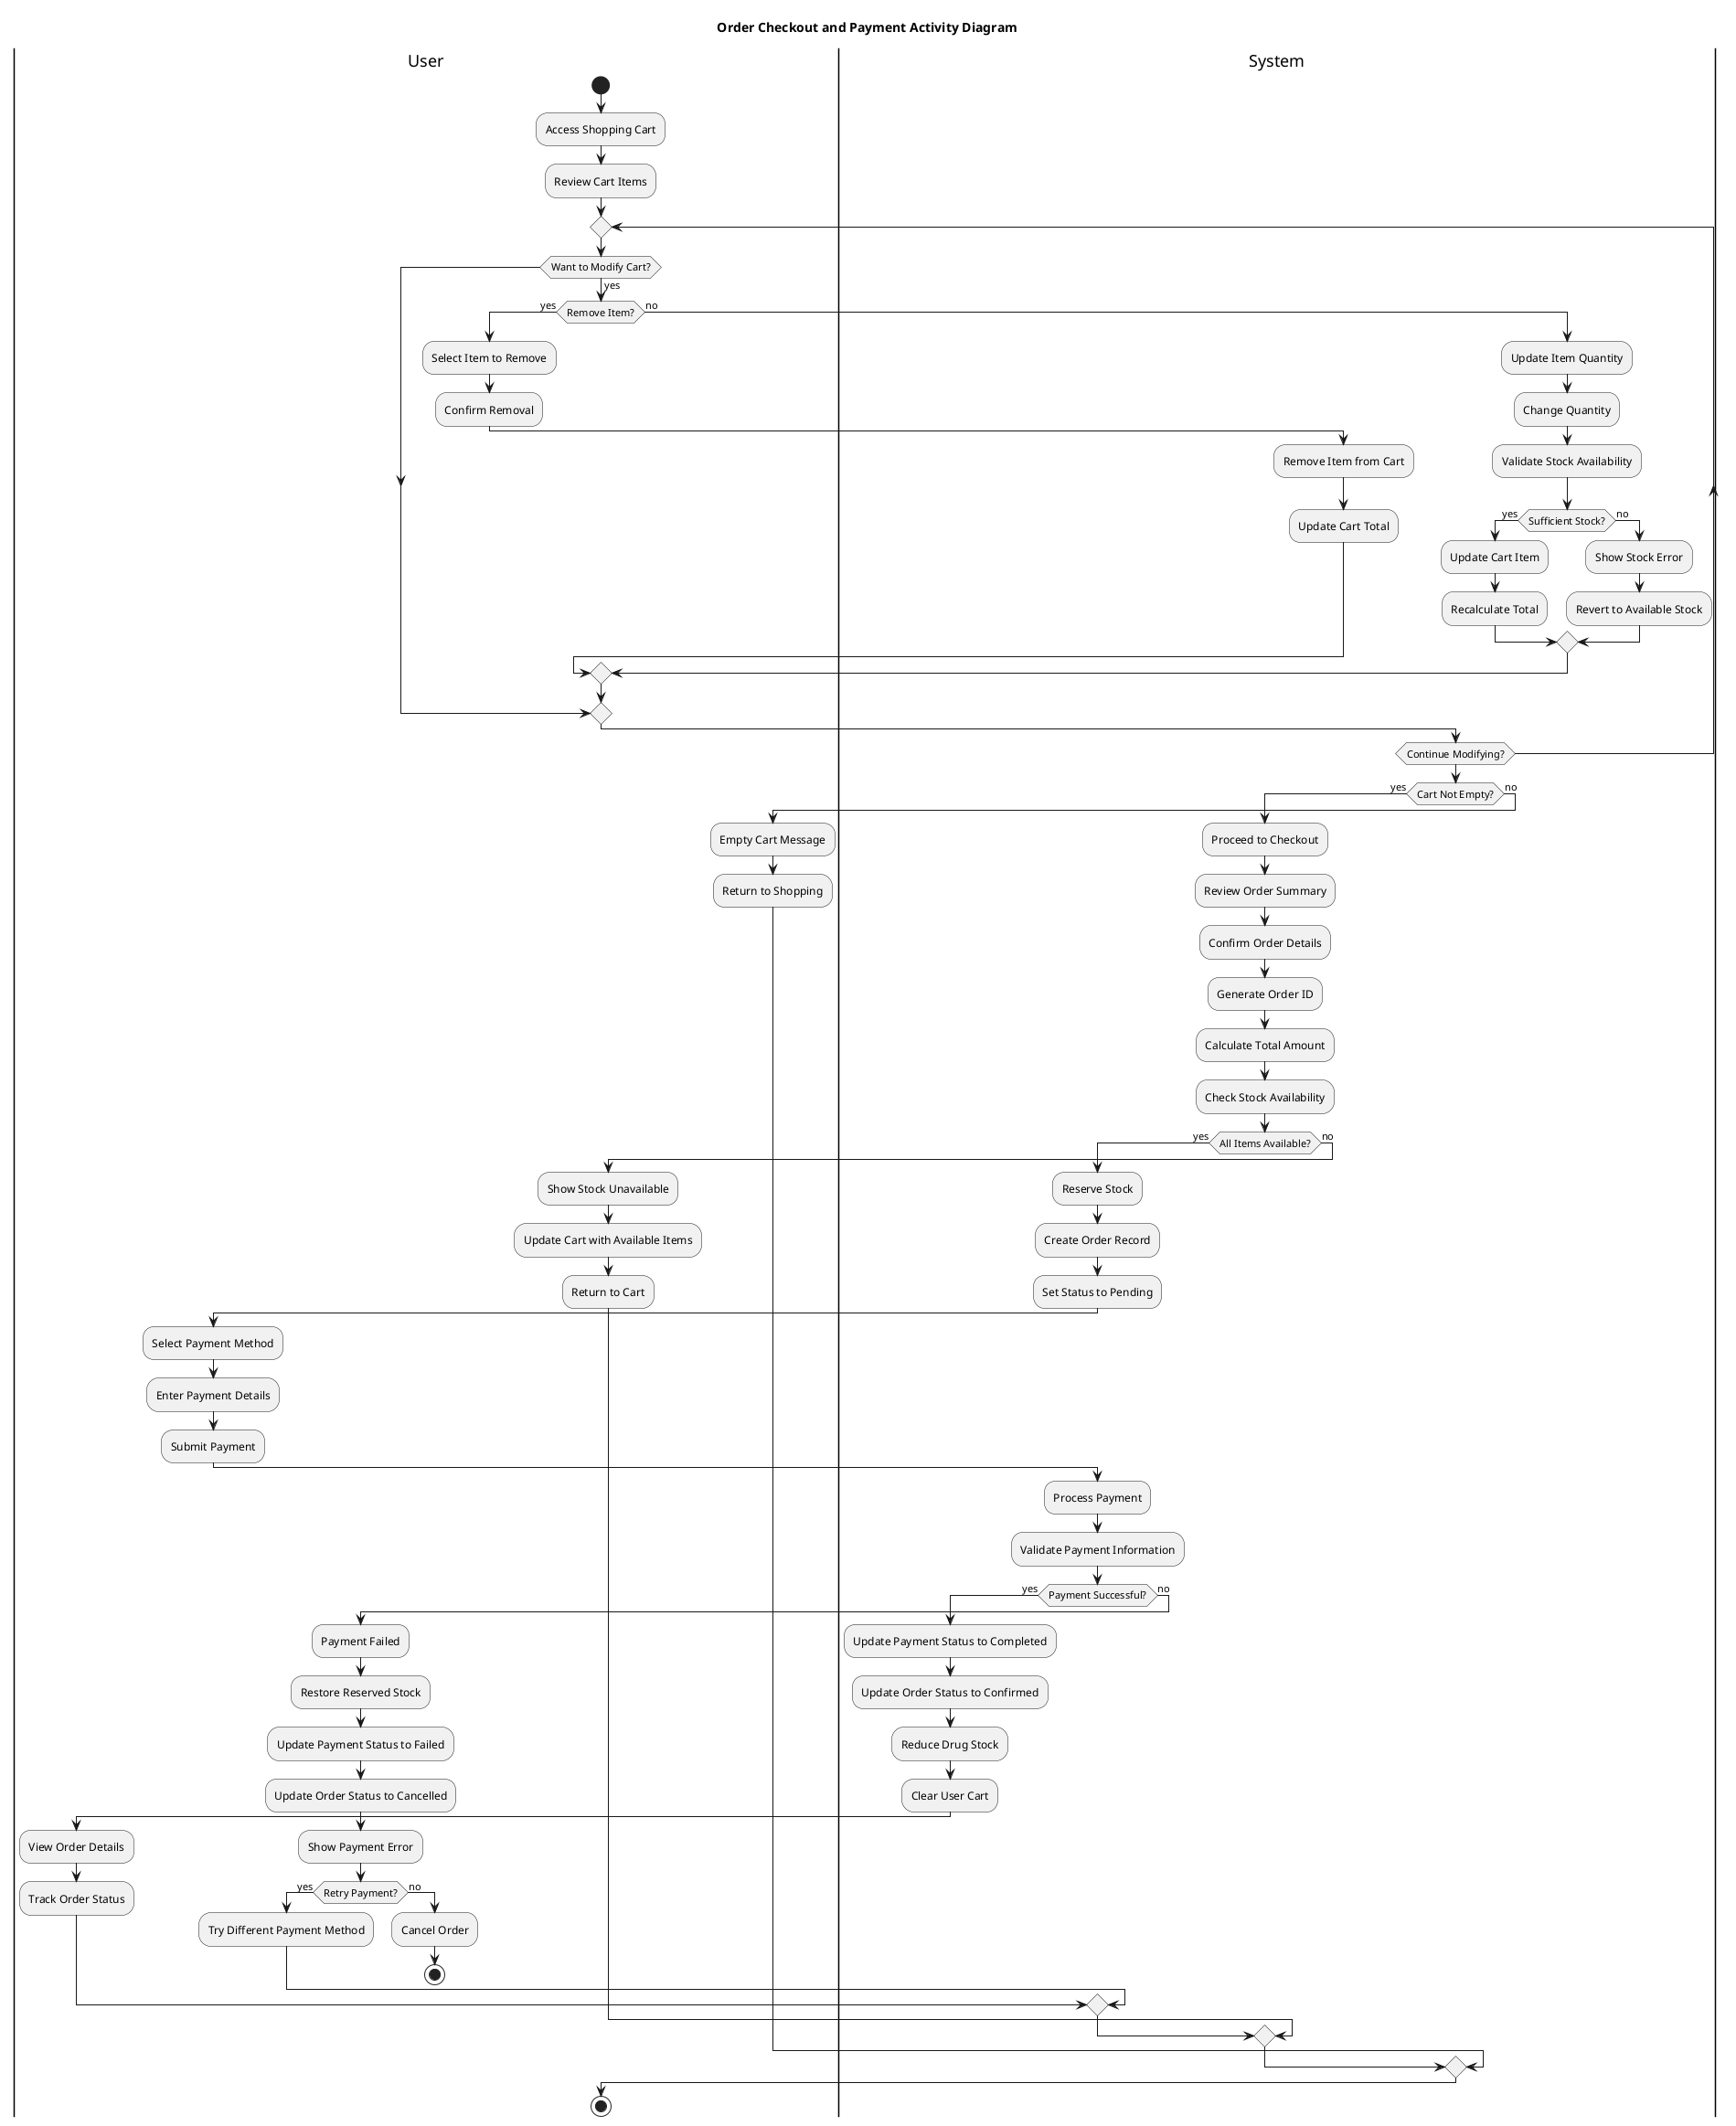 @startuml order-checkout-payment-activity
skinparam linetype spline
title Order Checkout and Payment Activity Diagram

|User|
start
:Access Shopping Cart;
:Review Cart Items;

repeat
  if (Want to Modify Cart?) then (yes)
    if (Remove Item?) then (yes)
      :Select Item to Remove;
      :Confirm Removal;
      
      |System|
      :Remove Item from Cart;
      :Update Cart Total;
    else (no)
      :Update Item Quantity;
      :Change Quantity;
      
      |System|
      :Validate Stock Availability;
      if (Sufficient Stock?) then (yes)
        :Update Cart Item;
        :Recalculate Total;
      else (no)
        :Show Stock Error;
        :Revert to Available Stock;
      endif
    endif
  endif
repeat while (Continue Modifying?)

if (Cart Not Empty?) then (yes)
  :Proceed to Checkout;
  :Review Order Summary;
  :Confirm Order Details;
  
  |System|
  :Generate Order ID;
  :Calculate Total Amount;
  :Check Stock Availability;
  
  if (All Items Available?) then (yes)
    :Reserve Stock;
    :Create Order Record;
    :Set Status to Pending;
    
    |User|
    :Select Payment Method;
    :Enter Payment Details;
    :Submit Payment;
    
    |System|
    :Process Payment;
    :Validate Payment Information;
    
    if (Payment Successful?) then (yes)
      :Update Payment Status to Completed;
      :Update Order Status to Confirmed;
      :Reduce Drug Stock;
      :Clear User Cart;
      
      |User|
      :View Order Details;
      :Track Order Status;
    else (no)
      :Payment Failed;
      :Restore Reserved Stock;
      :Update Payment Status to Failed;
      :Update Order Status to Cancelled;
      :Show Payment Error;
      
      if (Retry Payment?) then (yes)
        :Try Different Payment Method;
      else (no)
        :Cancel Order;
        stop
      endif
    endif
  else (no)
    :Show Stock Unavailable;
    :Update Cart with Available Items;
    :Return to Cart;
  endif
else (no)
  :Empty Cart Message;
  :Return to Shopping;
endif

stop
@enduml
